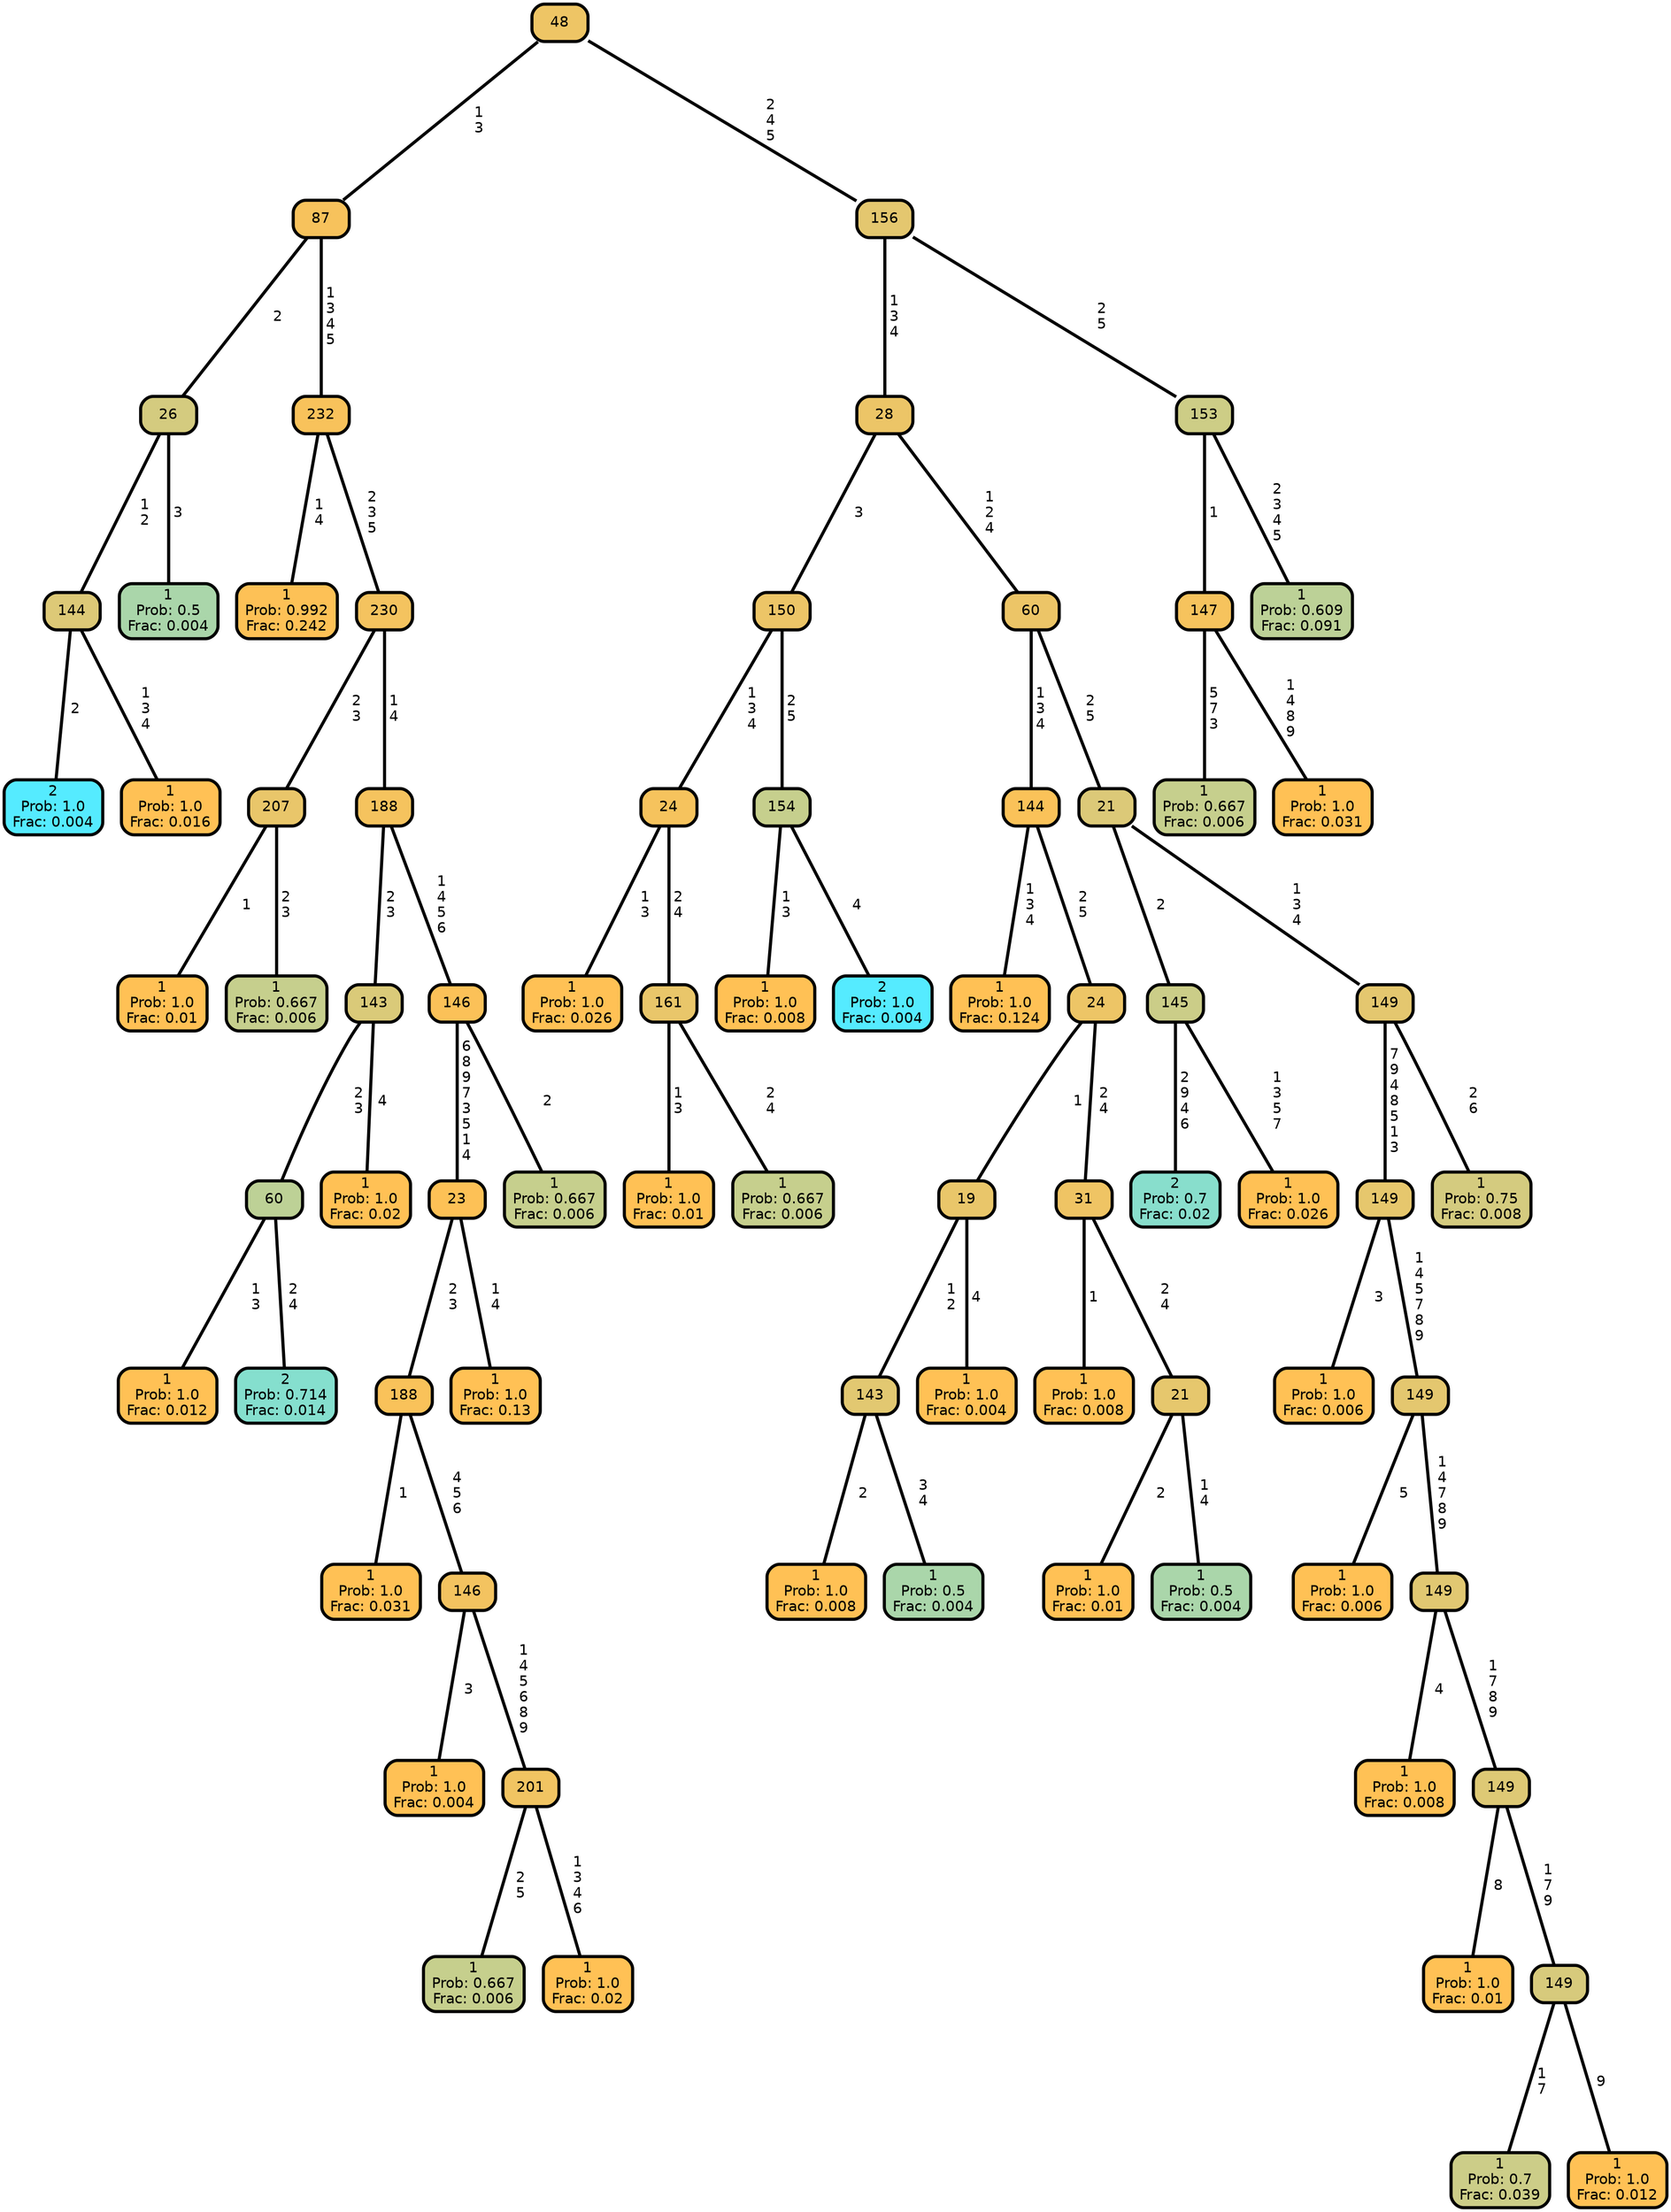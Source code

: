 graph Tree {
node [shape=box, style="filled, rounded",color="black",penwidth="3",fontcolor="black",                 fontname=helvetica] ;
graph [ranksep="0 equally", splines=straight,                 bgcolor=transparent, dpi=200] ;
edge [fontname=helvetica, color=black] ;
0 [label="2
Prob: 1.0
Frac: 0.004", fillcolor="#55ebff"] ;
1 [label="144", fillcolor="#ddc977"] ;
2 [label="1
Prob: 1.0
Frac: 0.016", fillcolor="#ffc155"] ;
3 [label="26", fillcolor="#d4cb7f"] ;
4 [label="1
Prob: 0.5
Frac: 0.004", fillcolor="#aad6aa"] ;
5 [label="87", fillcolor="#f7c25c"] ;
6 [label="1
Prob: 0.992
Frac: 0.242", fillcolor="#fdc156"] ;
7 [label="232", fillcolor="#f8c25b"] ;
8 [label="1
Prob: 1.0
Frac: 0.01", fillcolor="#ffc155"] ;
9 [label="207", fillcolor="#e9c66a"] ;
10 [label="1
Prob: 0.667
Frac: 0.006", fillcolor="#c6cf8d"] ;
11 [label="230", fillcolor="#f4c35f"] ;
12 [label="1
Prob: 1.0
Frac: 0.012", fillcolor="#ffc155"] ;
13 [label="60", fillcolor="#bdd196"] ;
14 [label="2
Prob: 0.714
Frac: 0.014", fillcolor="#85dfce"] ;
15 [label="143", fillcolor="#daca79"] ;
16 [label="1
Prob: 1.0
Frac: 0.02", fillcolor="#ffc155"] ;
17 [label="188", fillcolor="#f5c35e"] ;
18 [label="1
Prob: 1.0
Frac: 0.031", fillcolor="#ffc155"] ;
19 [label="188", fillcolor="#f9c25a"] ;
20 [label="1
Prob: 1.0
Frac: 0.004", fillcolor="#ffc155"] ;
21 [label="146", fillcolor="#f3c360"] ;
22 [label="1
Prob: 0.667
Frac: 0.006", fillcolor="#c6cf8d"] ;
23 [label="201", fillcolor="#f1c462"] ;
24 [label="1
Prob: 1.0
Frac: 0.02", fillcolor="#ffc155"] ;
25 [label="23", fillcolor="#fdc156"] ;
26 [label="1
Prob: 1.0
Frac: 0.13", fillcolor="#ffc155"] ;
27 [label="146", fillcolor="#fbc158"] ;
28 [label="1
Prob: 0.667
Frac: 0.006", fillcolor="#c6cf8d"] ;
29 [label="48", fillcolor="#eec565"] ;
30 [label="1
Prob: 1.0
Frac: 0.026", fillcolor="#ffc155"] ;
31 [label="24", fillcolor="#f6c35d"] ;
32 [label="1
Prob: 1.0
Frac: 0.01", fillcolor="#ffc155"] ;
33 [label="161", fillcolor="#e9c66a"] ;
34 [label="1
Prob: 0.667
Frac: 0.006", fillcolor="#c6cf8d"] ;
35 [label="150", fillcolor="#ecc567"] ;
36 [label="1
Prob: 1.0
Frac: 0.008", fillcolor="#ffc155"] ;
37 [label="154", fillcolor="#c6cf8d"] ;
38 [label="2
Prob: 1.0
Frac: 0.004", fillcolor="#55ebff"] ;
39 [label="28", fillcolor="#ecc567"] ;
40 [label="1
Prob: 1.0
Frac: 0.124", fillcolor="#ffc155"] ;
41 [label="144", fillcolor="#fac259"] ;
42 [label="1
Prob: 1.0
Frac: 0.008", fillcolor="#ffc155"] ;
43 [label="143", fillcolor="#e2c871"] ;
44 [label="1
Prob: 0.5
Frac: 0.004", fillcolor="#aad6aa"] ;
45 [label="19", fillcolor="#e9c66a"] ;
46 [label="1
Prob: 1.0
Frac: 0.004", fillcolor="#ffc155"] ;
47 [label="24", fillcolor="#edc566"] ;
48 [label="1
Prob: 1.0
Frac: 0.008", fillcolor="#ffc155"] ;
49 [label="31", fillcolor="#efc464"] ;
50 [label="1
Prob: 1.0
Frac: 0.01", fillcolor="#ffc155"] ;
51 [label="21", fillcolor="#e6c76d"] ;
52 [label="1
Prob: 0.5
Frac: 0.004", fillcolor="#aad6aa"] ;
53 [label="60", fillcolor="#ecc567"] ;
54 [label="2
Prob: 0.7
Frac: 0.02", fillcolor="#88decc"] ;
55 [label="145", fillcolor="#cbcd88"] ;
56 [label="1
Prob: 1.0
Frac: 0.026", fillcolor="#ffc155"] ;
57 [label="21", fillcolor="#dcc978"] ;
58 [label="1
Prob: 1.0
Frac: 0.006", fillcolor="#ffc155"] ;
59 [label="149", fillcolor="#e6c76d"] ;
60 [label="1
Prob: 1.0
Frac: 0.006", fillcolor="#ffc155"] ;
61 [label="149", fillcolor="#e4c76f"] ;
62 [label="1
Prob: 1.0
Frac: 0.008", fillcolor="#ffc155"] ;
63 [label="149", fillcolor="#e1c872"] ;
64 [label="1
Prob: 1.0
Frac: 0.01", fillcolor="#ffc155"] ;
65 [label="149", fillcolor="#dec975"] ;
66 [label="1
Prob: 0.7
Frac: 0.039", fillcolor="#cccd88"] ;
67 [label="149", fillcolor="#d7ca7c"] ;
68 [label="1
Prob: 1.0
Frac: 0.012", fillcolor="#ffc155"] ;
69 [label="149", fillcolor="#e4c76f"] ;
70 [label="1
Prob: 0.75
Frac: 0.008", fillcolor="#d4cb7f"] ;
71 [label="156", fillcolor="#e4c76f"] ;
72 [label="1
Prob: 0.667
Frac: 0.006", fillcolor="#c6cf8d"] ;
73 [label="147", fillcolor="#f6c35d"] ;
74 [label="1
Prob: 1.0
Frac: 0.031", fillcolor="#ffc155"] ;
75 [label="153", fillcolor="#cdcd86"] ;
76 [label="1
Prob: 0.609
Frac: 0.091", fillcolor="#bcd197"] ;
1 -- 0 [label=" 2",penwidth=3] ;
1 -- 2 [label=" 1\n 3\n 4",penwidth=3] ;
3 -- 1 [label=" 1\n 2",penwidth=3] ;
3 -- 4 [label=" 3",penwidth=3] ;
5 -- 3 [label=" 2",penwidth=3] ;
5 -- 7 [label=" 1\n 3\n 4\n 5",penwidth=3] ;
7 -- 6 [label=" 1\n 4",penwidth=3] ;
7 -- 11 [label=" 2\n 3\n 5",penwidth=3] ;
9 -- 8 [label=" 1",penwidth=3] ;
9 -- 10 [label=" 2\n 3",penwidth=3] ;
11 -- 9 [label=" 2\n 3",penwidth=3] ;
11 -- 17 [label=" 1\n 4",penwidth=3] ;
13 -- 12 [label=" 1\n 3",penwidth=3] ;
13 -- 14 [label=" 2\n 4",penwidth=3] ;
15 -- 13 [label=" 2\n 3",penwidth=3] ;
15 -- 16 [label=" 4",penwidth=3] ;
17 -- 15 [label=" 2\n 3",penwidth=3] ;
17 -- 27 [label=" 1\n 4\n 5\n 6",penwidth=3] ;
19 -- 18 [label=" 1",penwidth=3] ;
19 -- 21 [label=" 4\n 5\n 6",penwidth=3] ;
21 -- 20 [label=" 3",penwidth=3] ;
21 -- 23 [label=" 1\n 4\n 5\n 6\n 8\n 9",penwidth=3] ;
23 -- 22 [label=" 2\n 5",penwidth=3] ;
23 -- 24 [label=" 1\n 3\n 4\n 6",penwidth=3] ;
25 -- 19 [label=" 2\n 3",penwidth=3] ;
25 -- 26 [label=" 1\n 4",penwidth=3] ;
27 -- 25 [label=" 6\n 8\n 9\n 7\n 3\n 5\n 1\n 4",penwidth=3] ;
27 -- 28 [label=" 2",penwidth=3] ;
29 -- 5 [label=" 1\n 3",penwidth=3] ;
29 -- 71 [label=" 2\n 4\n 5",penwidth=3] ;
31 -- 30 [label=" 1\n 3",penwidth=3] ;
31 -- 33 [label=" 2\n 4",penwidth=3] ;
33 -- 32 [label=" 1\n 3",penwidth=3] ;
33 -- 34 [label=" 2\n 4",penwidth=3] ;
35 -- 31 [label=" 1\n 3\n 4",penwidth=3] ;
35 -- 37 [label=" 2\n 5",penwidth=3] ;
37 -- 36 [label=" 1\n 3",penwidth=3] ;
37 -- 38 [label=" 4",penwidth=3] ;
39 -- 35 [label=" 3",penwidth=3] ;
39 -- 53 [label=" 1\n 2\n 4",penwidth=3] ;
41 -- 40 [label=" 1\n 3\n 4",penwidth=3] ;
41 -- 47 [label=" 2\n 5",penwidth=3] ;
43 -- 42 [label=" 2",penwidth=3] ;
43 -- 44 [label=" 3\n 4",penwidth=3] ;
45 -- 43 [label=" 1\n 2",penwidth=3] ;
45 -- 46 [label=" 4",penwidth=3] ;
47 -- 45 [label=" 1",penwidth=3] ;
47 -- 49 [label=" 2\n 4",penwidth=3] ;
49 -- 48 [label=" 1",penwidth=3] ;
49 -- 51 [label=" 2\n 4",penwidth=3] ;
51 -- 50 [label=" 2",penwidth=3] ;
51 -- 52 [label=" 1\n 4",penwidth=3] ;
53 -- 41 [label=" 1\n 3\n 4",penwidth=3] ;
53 -- 57 [label=" 2\n 5",penwidth=3] ;
55 -- 54 [label=" 2\n 9\n 4\n 6",penwidth=3] ;
55 -- 56 [label=" 1\n 3\n 5\n 7",penwidth=3] ;
57 -- 55 [label=" 2",penwidth=3] ;
57 -- 69 [label=" 1\n 3\n 4",penwidth=3] ;
59 -- 58 [label=" 3",penwidth=3] ;
59 -- 61 [label=" 1\n 4\n 5\n 7\n 8\n 9",penwidth=3] ;
61 -- 60 [label=" 5",penwidth=3] ;
61 -- 63 [label=" 1\n 4\n 7\n 8\n 9",penwidth=3] ;
63 -- 62 [label=" 4",penwidth=3] ;
63 -- 65 [label=" 1\n 7\n 8\n 9",penwidth=3] ;
65 -- 64 [label=" 8",penwidth=3] ;
65 -- 67 [label=" 1\n 7\n 9",penwidth=3] ;
67 -- 66 [label=" 1\n 7",penwidth=3] ;
67 -- 68 [label=" 9",penwidth=3] ;
69 -- 59 [label=" 7\n 9\n 4\n 8\n 5\n 1\n 3",penwidth=3] ;
69 -- 70 [label=" 2\n 6",penwidth=3] ;
71 -- 39 [label=" 1\n 3\n 4",penwidth=3] ;
71 -- 75 [label=" 2\n 5",penwidth=3] ;
73 -- 72 [label=" 5\n 7\n 3",penwidth=3] ;
73 -- 74 [label=" 1\n 4\n 8\n 9",penwidth=3] ;
75 -- 73 [label=" 1",penwidth=3] ;
75 -- 76 [label=" 2\n 3\n 4\n 5",penwidth=3] ;
{rank = same;}}